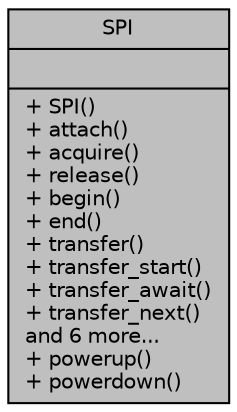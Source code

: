 digraph "SPI"
{
  edge [fontname="Helvetica",fontsize="10",labelfontname="Helvetica",labelfontsize="10"];
  node [fontname="Helvetica",fontsize="10",shape=record];
  Node1 [label="{SPI\n||+ SPI()\l+ attach()\l+ acquire()\l+ release()\l+ begin()\l+ end()\l+ transfer()\l+ transfer_start()\l+ transfer_await()\l+ transfer_next()\land 6 more...\l+ powerup()\l+ powerdown()\l}",height=0.2,width=0.4,color="black", fillcolor="grey75", style="filled", fontcolor="black"];
}
